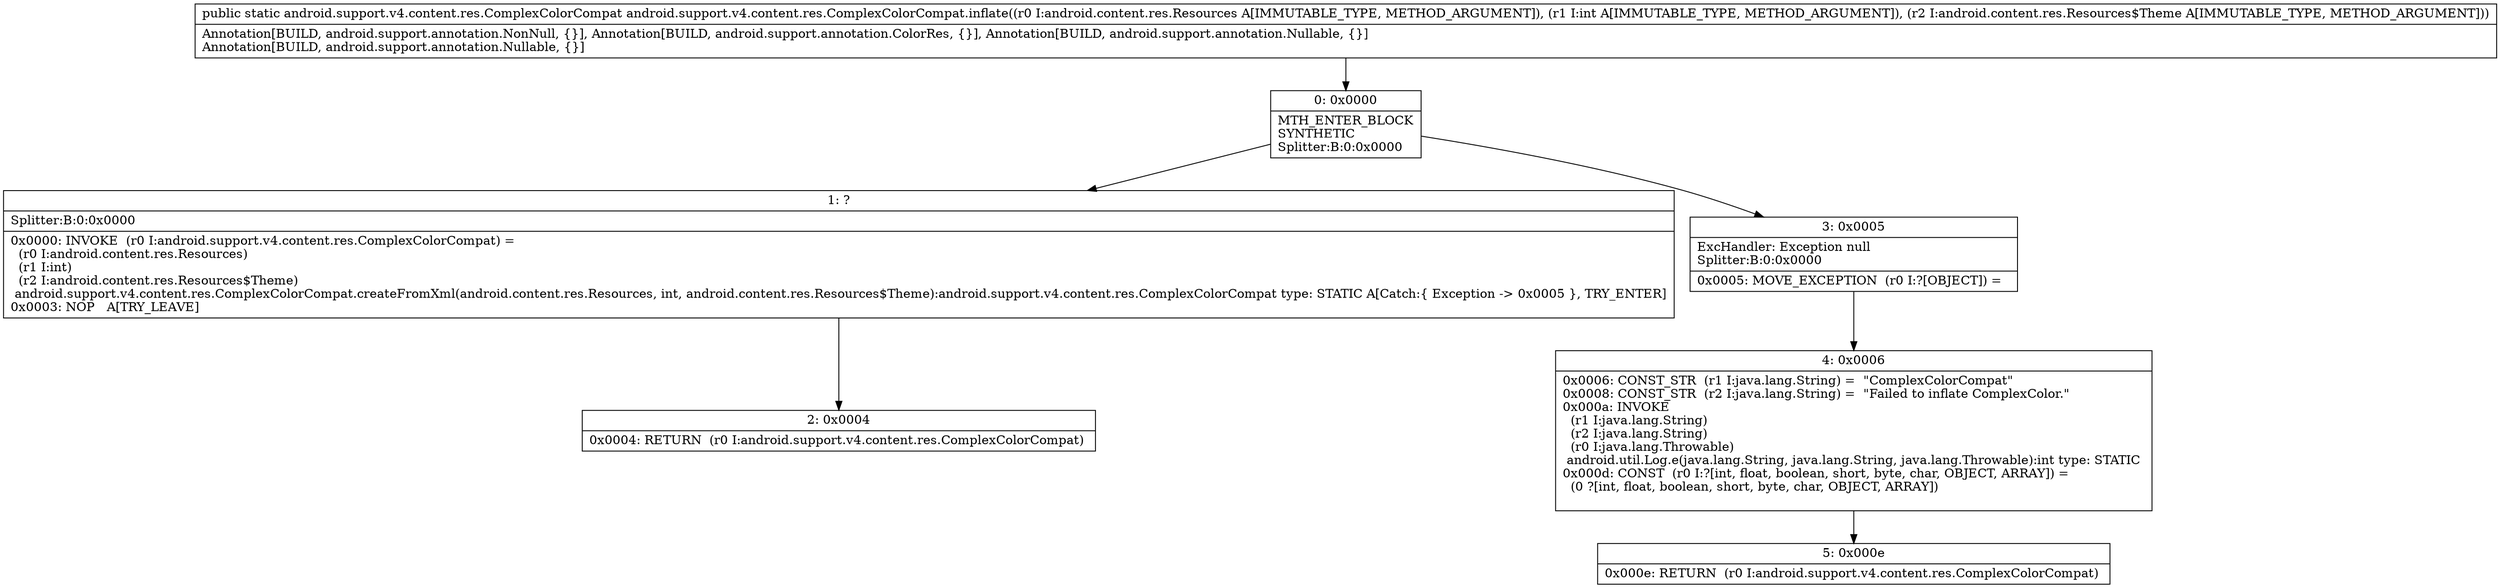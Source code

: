 digraph "CFG forandroid.support.v4.content.res.ComplexColorCompat.inflate(Landroid\/content\/res\/Resources;ILandroid\/content\/res\/Resources$Theme;)Landroid\/support\/v4\/content\/res\/ComplexColorCompat;" {
Node_0 [shape=record,label="{0\:\ 0x0000|MTH_ENTER_BLOCK\lSYNTHETIC\lSplitter:B:0:0x0000\l}"];
Node_1 [shape=record,label="{1\:\ ?|Splitter:B:0:0x0000\l|0x0000: INVOKE  (r0 I:android.support.v4.content.res.ComplexColorCompat) = \l  (r0 I:android.content.res.Resources)\l  (r1 I:int)\l  (r2 I:android.content.res.Resources$Theme)\l android.support.v4.content.res.ComplexColorCompat.createFromXml(android.content.res.Resources, int, android.content.res.Resources$Theme):android.support.v4.content.res.ComplexColorCompat type: STATIC A[Catch:\{ Exception \-\> 0x0005 \}, TRY_ENTER]\l0x0003: NOP   A[TRY_LEAVE]\l}"];
Node_2 [shape=record,label="{2\:\ 0x0004|0x0004: RETURN  (r0 I:android.support.v4.content.res.ComplexColorCompat) \l}"];
Node_3 [shape=record,label="{3\:\ 0x0005|ExcHandler: Exception null\lSplitter:B:0:0x0000\l|0x0005: MOVE_EXCEPTION  (r0 I:?[OBJECT]) =  \l}"];
Node_4 [shape=record,label="{4\:\ 0x0006|0x0006: CONST_STR  (r1 I:java.lang.String) =  \"ComplexColorCompat\" \l0x0008: CONST_STR  (r2 I:java.lang.String) =  \"Failed to inflate ComplexColor.\" \l0x000a: INVOKE  \l  (r1 I:java.lang.String)\l  (r2 I:java.lang.String)\l  (r0 I:java.lang.Throwable)\l android.util.Log.e(java.lang.String, java.lang.String, java.lang.Throwable):int type: STATIC \l0x000d: CONST  (r0 I:?[int, float, boolean, short, byte, char, OBJECT, ARRAY]) = \l  (0 ?[int, float, boolean, short, byte, char, OBJECT, ARRAY])\l \l}"];
Node_5 [shape=record,label="{5\:\ 0x000e|0x000e: RETURN  (r0 I:android.support.v4.content.res.ComplexColorCompat) \l}"];
MethodNode[shape=record,label="{public static android.support.v4.content.res.ComplexColorCompat android.support.v4.content.res.ComplexColorCompat.inflate((r0 I:android.content.res.Resources A[IMMUTABLE_TYPE, METHOD_ARGUMENT]), (r1 I:int A[IMMUTABLE_TYPE, METHOD_ARGUMENT]), (r2 I:android.content.res.Resources$Theme A[IMMUTABLE_TYPE, METHOD_ARGUMENT]))  | Annotation[BUILD, android.support.annotation.NonNull, \{\}], Annotation[BUILD, android.support.annotation.ColorRes, \{\}], Annotation[BUILD, android.support.annotation.Nullable, \{\}]\lAnnotation[BUILD, android.support.annotation.Nullable, \{\}]\l}"];
MethodNode -> Node_0;
Node_0 -> Node_1;
Node_0 -> Node_3;
Node_1 -> Node_2;
Node_3 -> Node_4;
Node_4 -> Node_5;
}

